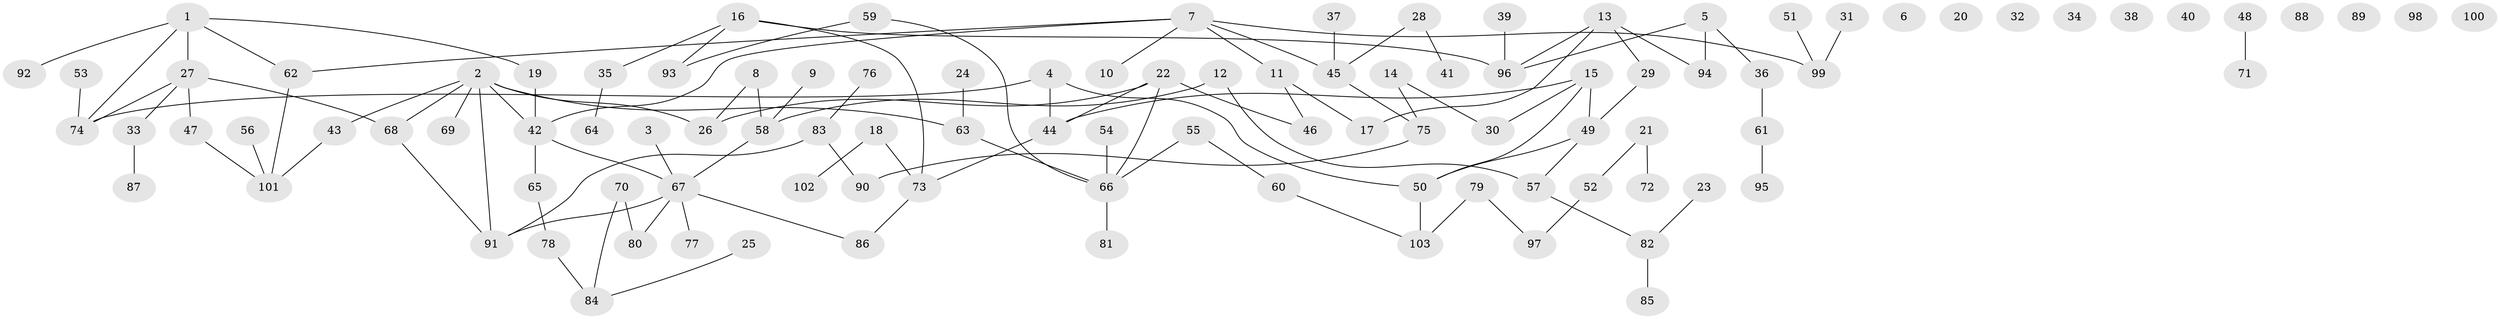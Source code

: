 // coarse degree distribution, {2: 0.35, 6: 0.15, 8: 0.05, 1: 0.2, 3: 0.2, 10: 0.05}
// Generated by graph-tools (version 1.1) at 2025/35/03/04/25 23:35:48]
// undirected, 103 vertices, 114 edges
graph export_dot {
  node [color=gray90,style=filled];
  1;
  2;
  3;
  4;
  5;
  6;
  7;
  8;
  9;
  10;
  11;
  12;
  13;
  14;
  15;
  16;
  17;
  18;
  19;
  20;
  21;
  22;
  23;
  24;
  25;
  26;
  27;
  28;
  29;
  30;
  31;
  32;
  33;
  34;
  35;
  36;
  37;
  38;
  39;
  40;
  41;
  42;
  43;
  44;
  45;
  46;
  47;
  48;
  49;
  50;
  51;
  52;
  53;
  54;
  55;
  56;
  57;
  58;
  59;
  60;
  61;
  62;
  63;
  64;
  65;
  66;
  67;
  68;
  69;
  70;
  71;
  72;
  73;
  74;
  75;
  76;
  77;
  78;
  79;
  80;
  81;
  82;
  83;
  84;
  85;
  86;
  87;
  88;
  89;
  90;
  91;
  92;
  93;
  94;
  95;
  96;
  97;
  98;
  99;
  100;
  101;
  102;
  103;
  1 -- 19;
  1 -- 27;
  1 -- 62;
  1 -- 74;
  1 -- 92;
  2 -- 26;
  2 -- 42;
  2 -- 43;
  2 -- 63;
  2 -- 68;
  2 -- 69;
  2 -- 91;
  3 -- 67;
  4 -- 44;
  4 -- 50;
  4 -- 74;
  5 -- 36;
  5 -- 94;
  5 -- 96;
  7 -- 10;
  7 -- 11;
  7 -- 42;
  7 -- 45;
  7 -- 62;
  7 -- 99;
  8 -- 26;
  8 -- 58;
  9 -- 58;
  11 -- 17;
  11 -- 46;
  12 -- 57;
  12 -- 58;
  13 -- 17;
  13 -- 29;
  13 -- 94;
  13 -- 96;
  14 -- 30;
  14 -- 75;
  15 -- 30;
  15 -- 44;
  15 -- 49;
  15 -- 50;
  16 -- 35;
  16 -- 73;
  16 -- 93;
  16 -- 96;
  18 -- 73;
  18 -- 102;
  19 -- 42;
  21 -- 52;
  21 -- 72;
  22 -- 26;
  22 -- 44;
  22 -- 46;
  22 -- 66;
  23 -- 82;
  24 -- 63;
  25 -- 84;
  27 -- 33;
  27 -- 47;
  27 -- 68;
  27 -- 74;
  28 -- 41;
  28 -- 45;
  29 -- 49;
  31 -- 99;
  33 -- 87;
  35 -- 64;
  36 -- 61;
  37 -- 45;
  39 -- 96;
  42 -- 65;
  42 -- 67;
  43 -- 101;
  44 -- 73;
  45 -- 75;
  47 -- 101;
  48 -- 71;
  49 -- 50;
  49 -- 57;
  50 -- 103;
  51 -- 99;
  52 -- 97;
  53 -- 74;
  54 -- 66;
  55 -- 60;
  55 -- 66;
  56 -- 101;
  57 -- 82;
  58 -- 67;
  59 -- 66;
  59 -- 93;
  60 -- 103;
  61 -- 95;
  62 -- 101;
  63 -- 66;
  65 -- 78;
  66 -- 81;
  67 -- 77;
  67 -- 80;
  67 -- 86;
  67 -- 91;
  68 -- 91;
  70 -- 80;
  70 -- 84;
  73 -- 86;
  75 -- 90;
  76 -- 83;
  78 -- 84;
  79 -- 97;
  79 -- 103;
  82 -- 85;
  83 -- 90;
  83 -- 91;
}

